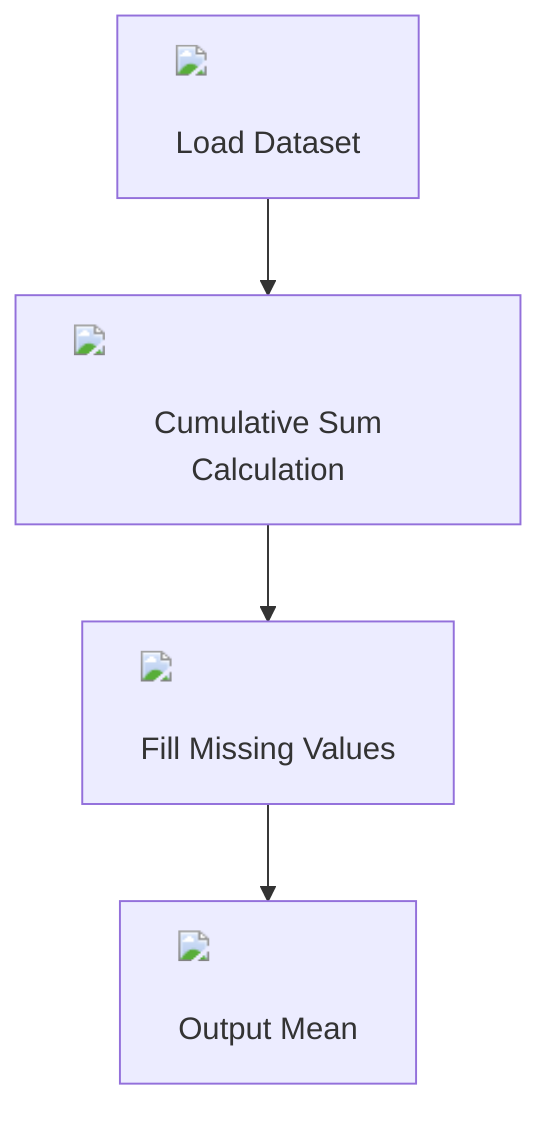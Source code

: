graph TD;
    A["<img src='file.svg'/> <br/> Load Dataset"] --> B["<img src='column_split.svg'/> <br/> Cumulative Sum Calculation"];
    B --> C["<img src='column_split.svg'/> <br/> Fill Missing Values"];
    C --> D["<img src='brain.svg'/> <br/> Output Mean"];